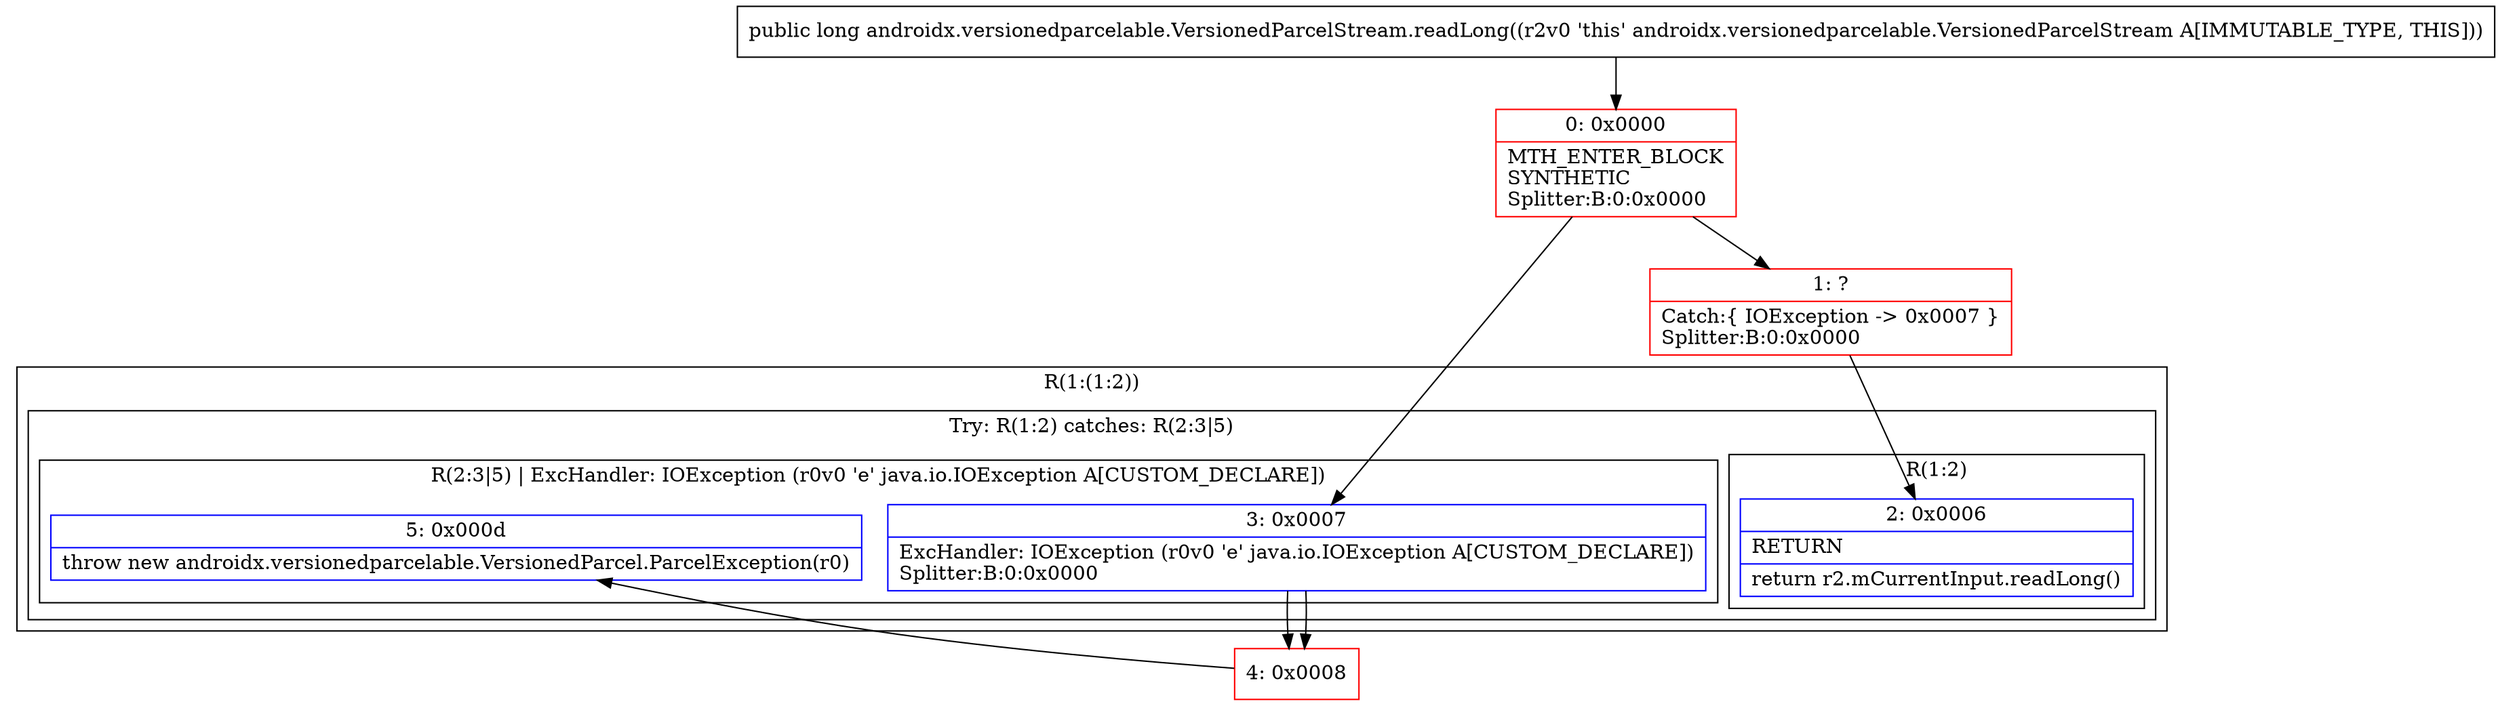digraph "CFG forandroidx.versionedparcelable.VersionedParcelStream.readLong()J" {
subgraph cluster_Region_1749812653 {
label = "R(1:(1:2))";
node [shape=record,color=blue];
subgraph cluster_TryCatchRegion_484511420 {
label = "Try: R(1:2) catches: R(2:3|5)";
node [shape=record,color=blue];
subgraph cluster_Region_553642734 {
label = "R(1:2)";
node [shape=record,color=blue];
Node_2 [shape=record,label="{2\:\ 0x0006|RETURN\l|return r2.mCurrentInput.readLong()\l}"];
}
subgraph cluster_Region_739428616 {
label = "R(2:3|5) | ExcHandler: IOException (r0v0 'e' java.io.IOException A[CUSTOM_DECLARE])\l";
node [shape=record,color=blue];
Node_3 [shape=record,label="{3\:\ 0x0007|ExcHandler: IOException (r0v0 'e' java.io.IOException A[CUSTOM_DECLARE])\lSplitter:B:0:0x0000\l}"];
Node_5 [shape=record,label="{5\:\ 0x000d|throw new androidx.versionedparcelable.VersionedParcel.ParcelException(r0)\l}"];
}
}
}
subgraph cluster_Region_739428616 {
label = "R(2:3|5) | ExcHandler: IOException (r0v0 'e' java.io.IOException A[CUSTOM_DECLARE])\l";
node [shape=record,color=blue];
Node_3 [shape=record,label="{3\:\ 0x0007|ExcHandler: IOException (r0v0 'e' java.io.IOException A[CUSTOM_DECLARE])\lSplitter:B:0:0x0000\l}"];
Node_5 [shape=record,label="{5\:\ 0x000d|throw new androidx.versionedparcelable.VersionedParcel.ParcelException(r0)\l}"];
}
Node_0 [shape=record,color=red,label="{0\:\ 0x0000|MTH_ENTER_BLOCK\lSYNTHETIC\lSplitter:B:0:0x0000\l}"];
Node_1 [shape=record,color=red,label="{1\:\ ?|Catch:\{ IOException \-\> 0x0007 \}\lSplitter:B:0:0x0000\l}"];
Node_4 [shape=record,color=red,label="{4\:\ 0x0008}"];
MethodNode[shape=record,label="{public long androidx.versionedparcelable.VersionedParcelStream.readLong((r2v0 'this' androidx.versionedparcelable.VersionedParcelStream A[IMMUTABLE_TYPE, THIS])) }"];
MethodNode -> Node_0;
Node_3 -> Node_4;
Node_3 -> Node_4;
Node_0 -> Node_1;
Node_0 -> Node_3;
Node_1 -> Node_2;
Node_4 -> Node_5;
}

